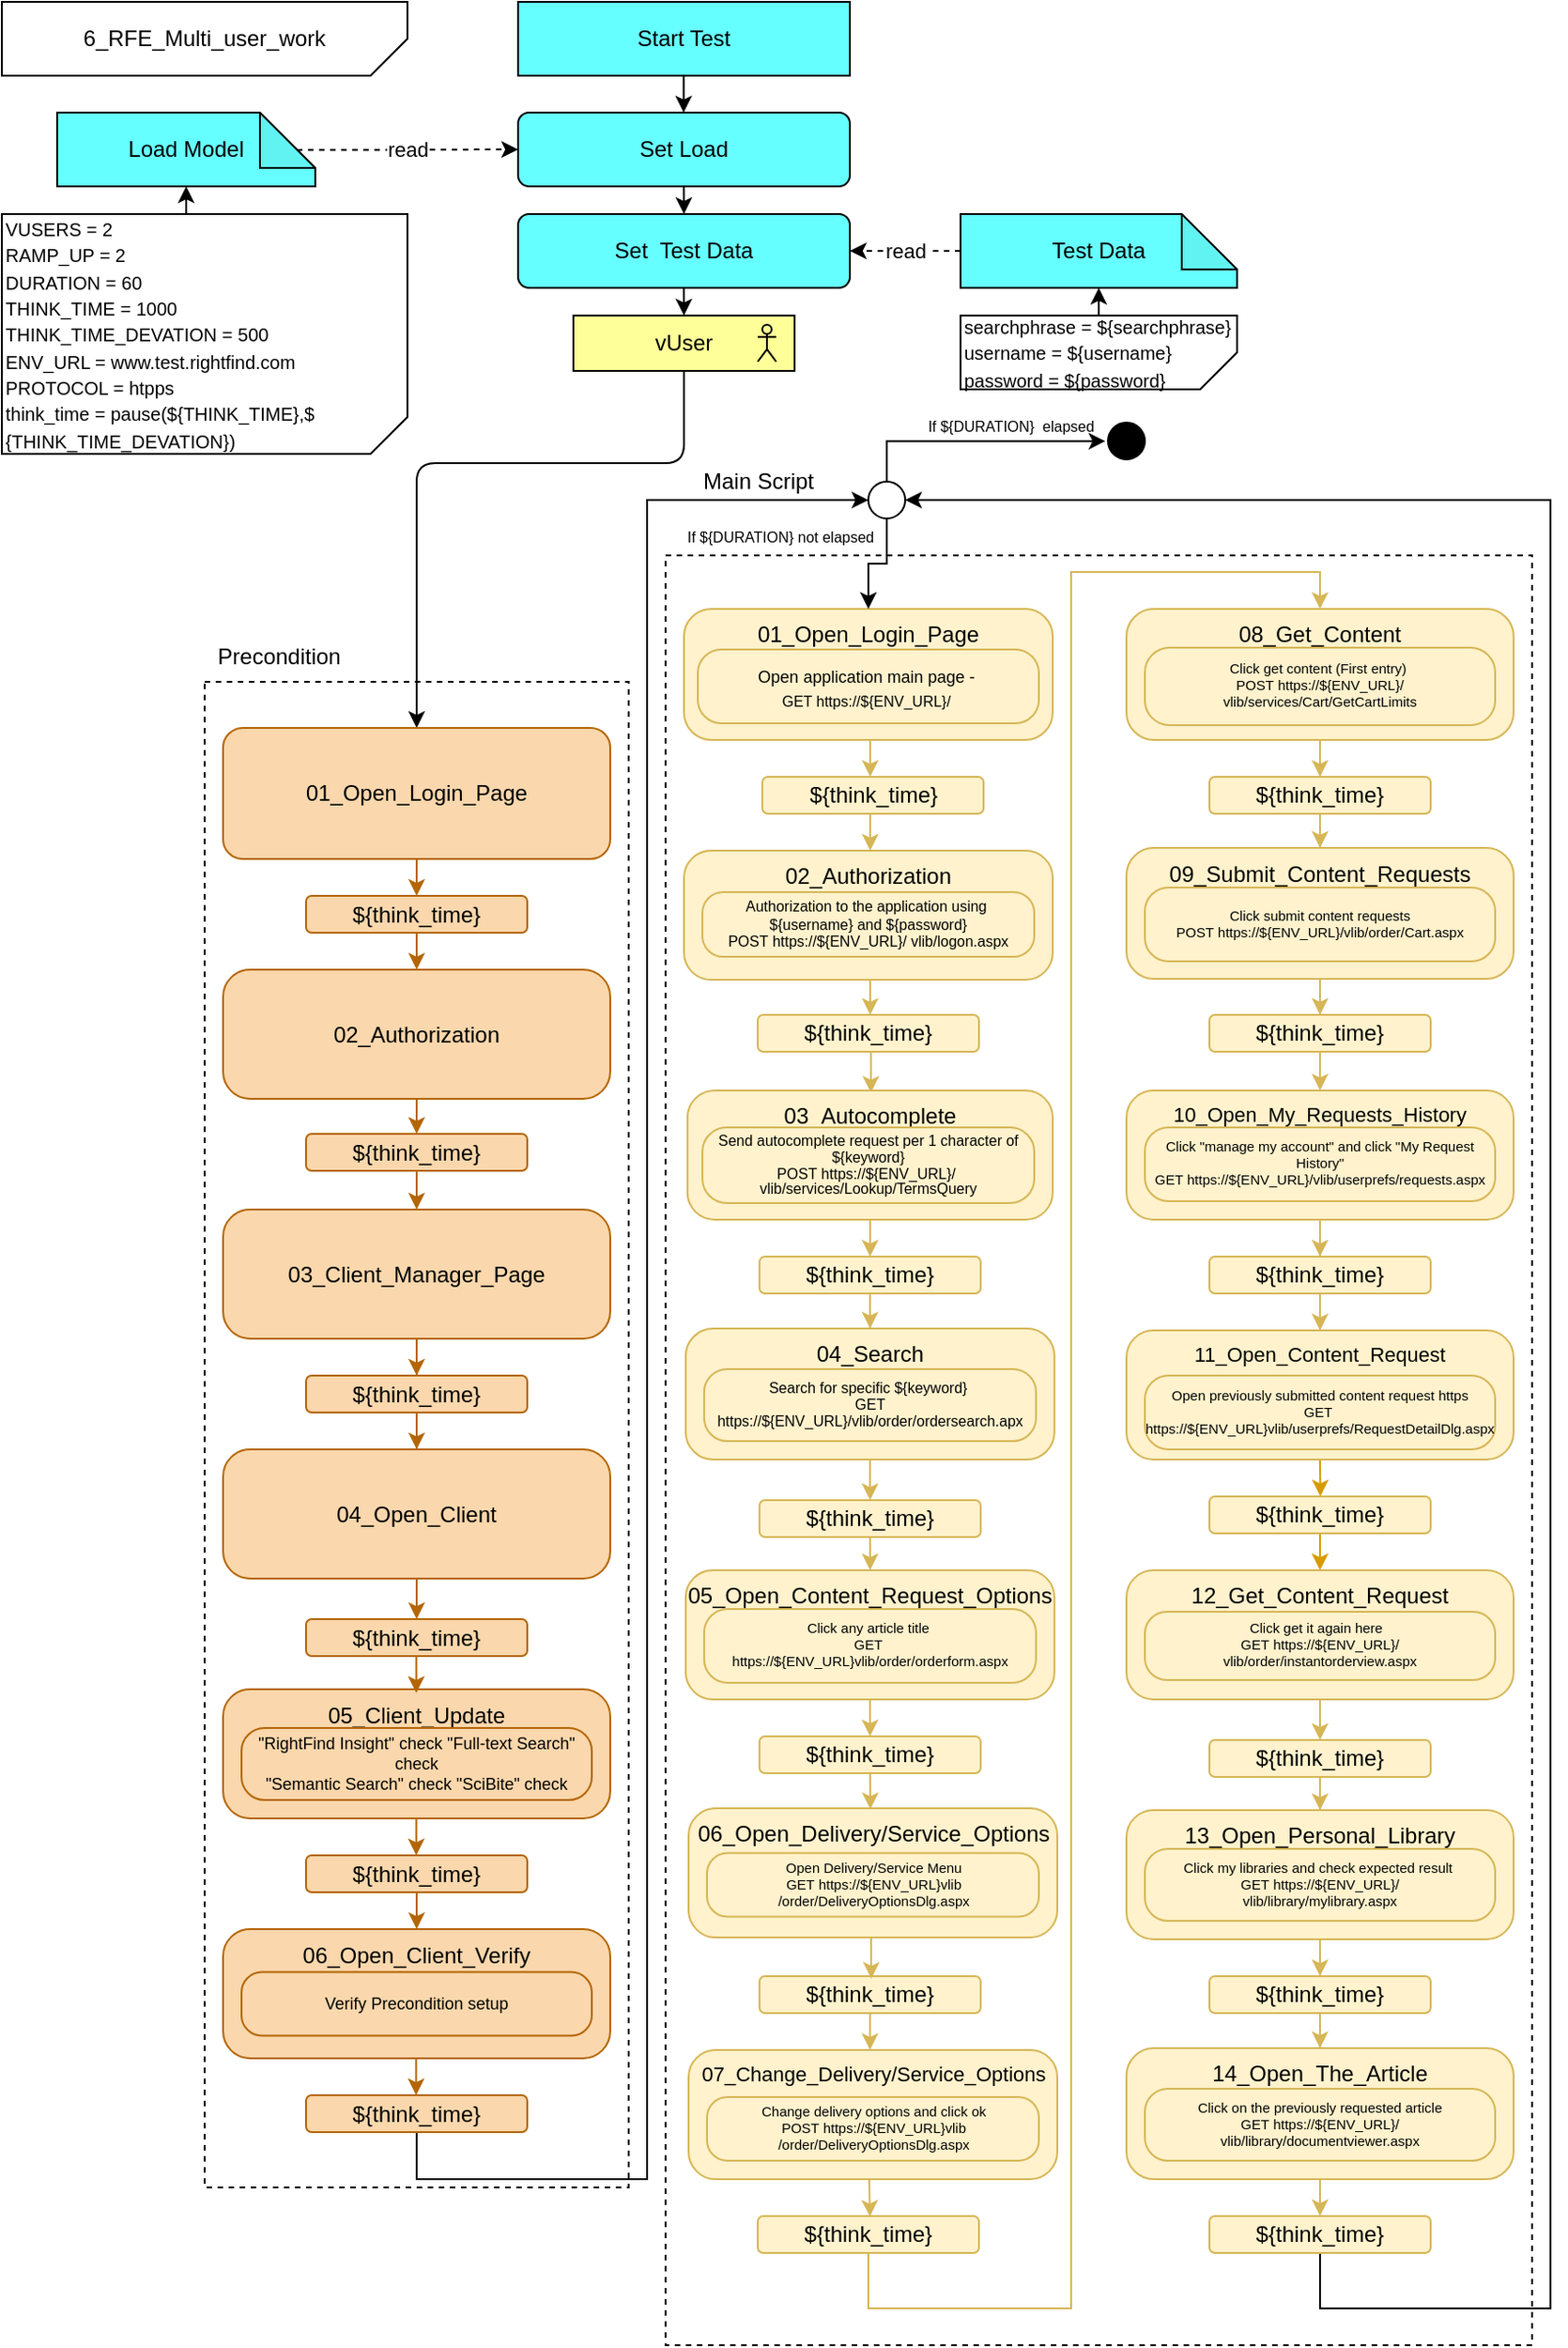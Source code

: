 <mxfile version="12.6.5" type="device"><diagram id="OmXTW-Ut-yUVkduOA3nq" name="Page-4"><mxGraphModel dx="2186" dy="846" grid="1" gridSize="10" guides="1" tooltips="1" connect="1" arrows="1" fold="1" page="1" pageScale="1" pageWidth="1100" pageHeight="1700" math="0" shadow="0"><root><mxCell id="prCoKLMmjKPRlQoRVAJy-0"/><mxCell id="prCoKLMmjKPRlQoRVAJy-1" parent="prCoKLMmjKPRlQoRVAJy-0"/><mxCell id="o5FllyIVvUyA5jJNUh8F-18" value="" style="rounded=0;whiteSpace=wrap;html=1;dashed=1;fillColor=none;" parent="prCoKLMmjKPRlQoRVAJy-1" vertex="1"><mxGeometry x="-720" y="440" width="470" height="970" as="geometry"/></mxCell><mxCell id="tPT2oc2FiSvpZ7gEvzS4-37" value="" style="rounded=0;whiteSpace=wrap;html=1;dashed=1;fillColor=none;" parent="prCoKLMmjKPRlQoRVAJy-1" vertex="1"><mxGeometry x="-970" y="508.5" width="230" height="816" as="geometry"/></mxCell><mxCell id="7a9F5UiezEO6zzfIrxHf-2" value="&lt;span style=&quot;font-size: 12px&quot;&gt;02_Authorization&lt;/span&gt;" style="rounded=1;whiteSpace=wrap;html=1;shadow=0;sketch=0;fontSize=8;strokeWidth=1;verticalAlign=top;arcSize=21;fillColor=#fff2cc;strokeColor=#d6b656;" parent="prCoKLMmjKPRlQoRVAJy-1" vertex="1"><mxGeometry x="-710" y="600" width="200" height="70" as="geometry"/></mxCell><mxCell id="r49vPgYYZ0eyMGNJXrCq-2" value="&lt;span style=&quot;font-size: 12px&quot;&gt;01_Open_Login_Page&lt;/span&gt;" style="rounded=1;whiteSpace=wrap;html=1;shadow=0;sketch=0;fontSize=8;strokeWidth=1;verticalAlign=top;arcSize=21;fillColor=#fff2cc;strokeColor=#d6b656;" parent="prCoKLMmjKPRlQoRVAJy-1" vertex="1"><mxGeometry x="-710" y="469" width="200" height="71" as="geometry"/></mxCell><mxCell id="GT0KU99CJju3YAaYnECA-2" value="&lt;span style=&quot;font-size: 12px&quot;&gt;06_Open_Client_Verify&lt;br&gt;&lt;/span&gt;" style="rounded=1;whiteSpace=wrap;html=1;shadow=0;sketch=0;fontSize=8;strokeWidth=1;verticalAlign=top;arcSize=21;fillColor=#fad7ac;strokeColor=#b46504;horizontal=1;" parent="prCoKLMmjKPRlQoRVAJy-1" vertex="1"><mxGeometry x="-960" y="1184.5" width="210" height="70" as="geometry"/></mxCell><mxCell id="nXOEQTp9WbPPBL7xN0QR-2" value="&lt;span style=&quot;font-size: 12px&quot;&gt;05_Client_Update&lt;/span&gt;" style="rounded=1;whiteSpace=wrap;html=1;shadow=0;sketch=0;fontSize=8;strokeWidth=1;verticalAlign=top;arcSize=21;fillColor=#fad7ac;strokeColor=#b46504;" parent="prCoKLMmjKPRlQoRVAJy-1" vertex="1"><mxGeometry x="-960" y="1054.5" width="210" height="70" as="geometry"/></mxCell><mxCell id="sCQ_ZBLgegqBFjx8JM-D-7" style="edgeStyle=orthogonalEdgeStyle;rounded=0;orthogonalLoop=1;jettySize=auto;html=1;exitX=0.5;exitY=1;exitDx=0;exitDy=0;entryX=0.5;entryY=0;entryDx=0;entryDy=0;strokeColor=#B46504;" parent="prCoKLMmjKPRlQoRVAJy-1" source="SzMsFvC6K2k-GHRiZkAG-28" target="SzMsFvC6K2k-GHRiZkAG-29" edge="1"><mxGeometry relative="1" as="geometry"/></mxCell><mxCell id="SzMsFvC6K2k-GHRiZkAG-28" value="&lt;span style=&quot;font-size: 12px&quot;&gt;04_Open_Client&lt;/span&gt;" style="rounded=1;whiteSpace=wrap;html=1;shadow=0;sketch=0;fontSize=8;strokeWidth=1;verticalAlign=middle;arcSize=21;fillColor=#fad7ac;strokeColor=#b46504;" parent="prCoKLMmjKPRlQoRVAJy-1" vertex="1"><mxGeometry x="-960" y="924.5" width="210" height="70" as="geometry"/></mxCell><mxCell id="sCQ_ZBLgegqBFjx8JM-D-5" style="edgeStyle=orthogonalEdgeStyle;rounded=0;orthogonalLoop=1;jettySize=auto;html=1;entryX=0.5;entryY=0;entryDx=0;entryDy=0;fillColor=#ffe6cc;strokeColor=#B46504;" parent="prCoKLMmjKPRlQoRVAJy-1" source="SzMsFvC6K2k-GHRiZkAG-2" target="SzMsFvC6K2k-GHRiZkAG-3" edge="1"><mxGeometry relative="1" as="geometry"/></mxCell><mxCell id="SzMsFvC6K2k-GHRiZkAG-2" value="&lt;span style=&quot;font-size: 12px&quot;&gt;03_Client_Manager_Page&lt;/span&gt;" style="rounded=1;whiteSpace=wrap;html=1;shadow=0;sketch=0;fontSize=8;strokeWidth=1;verticalAlign=middle;arcSize=21;fillColor=#fad7ac;strokeColor=#b46504;" parent="prCoKLMmjKPRlQoRVAJy-1" vertex="1"><mxGeometry x="-960" y="794.5" width="210" height="70" as="geometry"/></mxCell><mxCell id="BtifUGw_MiQpFWBoW4Lg-21" value="&lt;span style=&quot;font-size: 12px&quot;&gt;02_Authorization&lt;/span&gt;" style="rounded=1;whiteSpace=wrap;html=1;shadow=0;sketch=0;fontSize=8;strokeWidth=1;verticalAlign=middle;arcSize=21;fillColor=#fad7ac;strokeColor=#b46504;" parent="prCoKLMmjKPRlQoRVAJy-1" vertex="1"><mxGeometry x="-960" y="664.5" width="210" height="70" as="geometry"/></mxCell><mxCell id="y0ghU3aCqltmkXRiX_HW-0" value="Start Test" style="rounded=0;whiteSpace=wrap;html=1;fillColor=#66FFFF;" parent="prCoKLMmjKPRlQoRVAJy-1" vertex="1"><mxGeometry x="-800" y="140" width="180" height="40" as="geometry"/></mxCell><mxCell id="y0ghU3aCqltmkXRiX_HW-1" value="Set Load" style="rounded=1;whiteSpace=wrap;html=1;fillColor=#66FFFF;" parent="prCoKLMmjKPRlQoRVAJy-1" vertex="1"><mxGeometry x="-800" y="200" width="180" height="40" as="geometry"/></mxCell><mxCell id="y0ghU3aCqltmkXRiX_HW-2" value="Set&amp;nbsp; Test Data" style="rounded=1;whiteSpace=wrap;html=1;fillColor=#66FFFF;" parent="prCoKLMmjKPRlQoRVAJy-1" vertex="1"><mxGeometry x="-800" y="255" width="180" height="40" as="geometry"/></mxCell><mxCell id="y0ghU3aCqltmkXRiX_HW-3" value="Test Data" style="shape=note;whiteSpace=wrap;html=1;backgroundOutline=1;darkOpacity=0.05;fillColor=#66FFFF;" parent="prCoKLMmjKPRlQoRVAJy-1" vertex="1"><mxGeometry x="-560" y="255" width="150" height="40" as="geometry"/></mxCell><mxCell id="tPT2oc2FiSvpZ7gEvzS4-31" style="edgeStyle=orthogonalEdgeStyle;rounded=0;orthogonalLoop=1;jettySize=auto;html=1;exitX=1;exitY=0.5;exitDx=0;exitDy=0;exitPerimeter=0;entryX=0.5;entryY=1;entryDx=0;entryDy=0;entryPerimeter=0;" parent="prCoKLMmjKPRlQoRVAJy-1" source="y0ghU3aCqltmkXRiX_HW-4" target="y0ghU3aCqltmkXRiX_HW-3" edge="1"><mxGeometry relative="1" as="geometry"/></mxCell><mxCell id="y0ghU3aCqltmkXRiX_HW-4" value="&lt;font style=&quot;font-size: 10px&quot;&gt;&lt;br&gt;searchphrase = ${searchphrase}&lt;br&gt;username = ${username}&lt;br&gt;password = ${password}&lt;br&gt;&lt;br&gt;&lt;/font&gt;" style="shape=card;whiteSpace=wrap;html=1;rotation=0;sketch=0;rounded=0;shadow=0;direction=north;flipH=1;align=left;size=20;" parent="prCoKLMmjKPRlQoRVAJy-1" vertex="1"><mxGeometry x="-560" y="310" width="150" height="40" as="geometry"/></mxCell><mxCell id="y0ghU3aCqltmkXRiX_HW-5" value="" style="group;fillColor=#FFFF99;" parent="prCoKLMmjKPRlQoRVAJy-1" vertex="1" connectable="0"><mxGeometry x="-770" y="310" width="120" height="30" as="geometry"/></mxCell><mxCell id="y0ghU3aCqltmkXRiX_HW-6" value="vUser" style="rounded=0;whiteSpace=wrap;html=1;shadow=0;sketch=0;fillColor=#FFFF99;" parent="y0ghU3aCqltmkXRiX_HW-5" vertex="1"><mxGeometry width="120" height="30" as="geometry"/></mxCell><mxCell id="y0ghU3aCqltmkXRiX_HW-7" value="" style="shape=umlActor;verticalLabelPosition=bottom;verticalAlign=top;html=1;outlineConnect=0;rounded=0;shadow=0;sketch=0;fillColor=#FFFF99;" parent="y0ghU3aCqltmkXRiX_HW-5" vertex="1"><mxGeometry x="100" y="5" width="10" height="20" as="geometry"/></mxCell><mxCell id="y0ghU3aCqltmkXRiX_HW-8" value="" style="endArrow=classic;html=1;fontSize=12;" parent="prCoKLMmjKPRlQoRVAJy-1" edge="1"><mxGeometry width="50" height="50" relative="1" as="geometry"><mxPoint x="-710.17" y="180.0" as="sourcePoint"/><mxPoint x="-710.17" y="200.0" as="targetPoint"/></mxGeometry></mxCell><mxCell id="y0ghU3aCqltmkXRiX_HW-9" value="" style="endArrow=classic;html=1;fontSize=12;entryX=0.5;entryY=0;entryDx=0;entryDy=0;" parent="prCoKLMmjKPRlQoRVAJy-1" target="y0ghU3aCqltmkXRiX_HW-2" edge="1"><mxGeometry width="50" height="50" relative="1" as="geometry"><mxPoint x="-710.1" y="240.0" as="sourcePoint"/><mxPoint x="-710" y="250" as="targetPoint"/></mxGeometry></mxCell><mxCell id="y0ghU3aCqltmkXRiX_HW-10" value="" style="endArrow=classic;html=1;fontSize=12;entryX=0.5;entryY=0;entryDx=0;entryDy=0;" parent="prCoKLMmjKPRlQoRVAJy-1" edge="1"><mxGeometry width="50" height="50" relative="1" as="geometry"><mxPoint x="-710.1" y="295.0" as="sourcePoint"/><mxPoint x="-710" y="310" as="targetPoint"/></mxGeometry></mxCell><mxCell id="tPT2oc2FiSvpZ7gEvzS4-45" style="edgeStyle=orthogonalEdgeStyle;rounded=0;orthogonalLoop=1;jettySize=auto;html=1;exitX=1;exitY=0.5;exitDx=0;exitDy=0;exitPerimeter=0;entryX=0.5;entryY=1;entryDx=0;entryDy=0;entryPerimeter=0;" parent="prCoKLMmjKPRlQoRVAJy-1" source="y0ghU3aCqltmkXRiX_HW-11" target="y0ghU3aCqltmkXRiX_HW-14" edge="1"><mxGeometry relative="1" as="geometry"/></mxCell><mxCell id="y0ghU3aCqltmkXRiX_HW-11" value="&lt;font style=&quot;font-size: 10px&quot;&gt;VUSERS = 2&lt;br&gt;RAMP_UP = 2&lt;br&gt;DURATION = 60&lt;br&gt;THINK_TIME = 1000&lt;br&gt;THINK_TIME_DEVATION = 500&lt;br&gt;ENV_URL = www.test.rightfind.com&lt;br&gt;PROTOCOL = htpps&lt;br&gt;think_time = pause(${THINK_TIME},$&lt;br&gt;{THINK_TIME_DEVATION})&lt;br&gt;&lt;/font&gt;" style="shape=card;whiteSpace=wrap;html=1;rotation=0;sketch=0;rounded=0;shadow=0;direction=north;flipH=1;align=left;size=20;" parent="prCoKLMmjKPRlQoRVAJy-1" vertex="1"><mxGeometry x="-1080" y="255" width="220" height="130" as="geometry"/></mxCell><mxCell id="y0ghU3aCqltmkXRiX_HW-14" value="Load Model" style="shape=note;whiteSpace=wrap;html=1;backgroundOutline=1;darkOpacity=0.05;fillColor=#66FFFF;" parent="prCoKLMmjKPRlQoRVAJy-1" vertex="1"><mxGeometry x="-1050" y="200" width="140" height="40" as="geometry"/></mxCell><mxCell id="y0ghU3aCqltmkXRiX_HW-15" value="" style="endArrow=classic;html=1;fontSize=12;fontColor=#000000;strokeColor=#000000;dashed=1;exitX=0.929;exitY=0.508;exitDx=0;exitDy=0;exitPerimeter=0;" parent="prCoKLMmjKPRlQoRVAJy-1" source="y0ghU3aCqltmkXRiX_HW-14" edge="1"><mxGeometry relative="1" as="geometry"><mxPoint x="-860" y="219.76" as="sourcePoint"/><mxPoint x="-800" y="220.0" as="targetPoint"/></mxGeometry></mxCell><mxCell id="y0ghU3aCqltmkXRiX_HW-16" value="read" style="edgeLabel;resizable=0;html=1;align=center;verticalAlign=middle;" parent="y0ghU3aCqltmkXRiX_HW-15" connectable="0" vertex="1"><mxGeometry relative="1" as="geometry"/></mxCell><mxCell id="y0ghU3aCqltmkXRiX_HW-17" value="" style="endArrow=classic;html=1;dashed=1;fontSize=12;fontColor=#000000;strokeColor=#000000;exitX=0;exitY=0.5;exitDx=0;exitDy=0;exitPerimeter=0;entryX=1;entryY=0.5;entryDx=0;entryDy=0;" parent="prCoKLMmjKPRlQoRVAJy-1" source="y0ghU3aCqltmkXRiX_HW-3" target="y0ghU3aCqltmkXRiX_HW-2" edge="1"><mxGeometry relative="1" as="geometry"><mxPoint x="-660" y="250" as="sourcePoint"/><mxPoint x="-560" y="250" as="targetPoint"/></mxGeometry></mxCell><mxCell id="y0ghU3aCqltmkXRiX_HW-18" value="read" style="edgeLabel;resizable=0;html=1;align=center;verticalAlign=middle;" parent="y0ghU3aCqltmkXRiX_HW-17" connectable="0" vertex="1"><mxGeometry relative="1" as="geometry"/></mxCell><mxCell id="y0ghU3aCqltmkXRiX_HW-19" value="" style="endArrow=classic;html=1;fontSize=12;entryX=0.5;entryY=0;entryDx=0;entryDy=0;" parent="prCoKLMmjKPRlQoRVAJy-1" source="y0ghU3aCqltmkXRiX_HW-6" target="tPT2oc2FiSvpZ7gEvzS4-7" edge="1"><mxGeometry width="50" height="50" relative="1" as="geometry"><mxPoint x="-710.24" y="350" as="sourcePoint"/><mxPoint x="-710.14" y="365" as="targetPoint"/><Array as="points"><mxPoint x="-710" y="390"/><mxPoint x="-855" y="390"/></Array></mxGeometry></mxCell><mxCell id="KLyPksqVYlTes_0X4qm_-15" style="edgeStyle=orthogonalEdgeStyle;rounded=0;orthogonalLoop=1;jettySize=auto;html=1;entryX=0.5;entryY=0;entryDx=0;entryDy=0;" parent="prCoKLMmjKPRlQoRVAJy-1" source="EV5iiKz9DGI3TdLIVW-r-0" target="r49vPgYYZ0eyMGNJXrCq-2" edge="1"><mxGeometry relative="1" as="geometry"/></mxCell><mxCell id="KLyPksqVYlTes_0X4qm_-16" style="edgeStyle=orthogonalEdgeStyle;rounded=0;orthogonalLoop=1;jettySize=auto;html=1;entryX=-0.072;entryY=0.504;entryDx=0;entryDy=0;entryPerimeter=0;" parent="prCoKLMmjKPRlQoRVAJy-1" source="EV5iiKz9DGI3TdLIVW-r-0" target="YIgzwXkIvPGlzCfSX4wB-1" edge="1"><mxGeometry relative="1" as="geometry"><mxPoint x="-500" y="378" as="targetPoint"/><Array as="points"><mxPoint x="-600" y="378"/></Array></mxGeometry></mxCell><mxCell id="EV5iiKz9DGI3TdLIVW-r-0" value="" style="ellipse;whiteSpace=wrap;html=1;aspect=fixed;rounded=1;shadow=0;sketch=0;fontColor=#000000;strokeWidth=1;verticalAlign=middle;fillColor=#FFFFFF;" parent="prCoKLMmjKPRlQoRVAJy-1" vertex="1"><mxGeometry x="-610" y="400" width="20" height="20" as="geometry"/></mxCell><mxCell id="EV5iiKz9DGI3TdLIVW-r-3" value="If ${DURATION} not elapsed" style="text;html=1;strokeColor=none;fillColor=none;align=center;verticalAlign=middle;whiteSpace=wrap;rounded=0;shadow=0;dashed=1;sketch=0;fontSize=8;fontColor=#000000;" parent="prCoKLMmjKPRlQoRVAJy-1" vertex="1"><mxGeometry x="-710" y="420" width="105" height="20" as="geometry"/></mxCell><mxCell id="YIgzwXkIvPGlzCfSX4wB-1" value="" style="ellipse;whiteSpace=wrap;html=1;aspect=fixed;rounded=1;shadow=0;sketch=0;fontColor=#000000;strokeWidth=1;verticalAlign=middle;fillColor=#000000;" parent="prCoKLMmjKPRlQoRVAJy-1" vertex="1"><mxGeometry x="-480" y="368" width="20" height="20" as="geometry"/></mxCell><mxCell id="2RctnZBqZ82LSv_OsgCp-2" value="If ${DURATION}&amp;nbsp; elapsed" style="text;html=1;strokeColor=none;fillColor=none;align=center;verticalAlign=middle;whiteSpace=wrap;rounded=0;shadow=0;dashed=1;sketch=0;fontSize=8;fontColor=#000000;" parent="prCoKLMmjKPRlQoRVAJy-1" vertex="1"><mxGeometry x="-585" y="360" width="105" height="20" as="geometry"/></mxCell><mxCell id="hldY0WKTPFfwZZhcXunv-0" value="6_RFE_Multi_user_work" style="shape=card;whiteSpace=wrap;html=1;rotation=0;sketch=0;rounded=0;shadow=0;direction=north;flipH=1;align=center;size=20;" parent="prCoKLMmjKPRlQoRVAJy-1" vertex="1"><mxGeometry x="-1080" y="140" width="220" height="40" as="geometry"/></mxCell><mxCell id="tPT2oc2FiSvpZ7gEvzS4-21" style="edgeStyle=orthogonalEdgeStyle;rounded=0;orthogonalLoop=1;jettySize=auto;html=1;exitX=0.5;exitY=1;exitDx=0;exitDy=0;entryX=0.5;entryY=0;entryDx=0;entryDy=0;fillColor=#fad7ac;strokeColor=#b46504;" parent="prCoKLMmjKPRlQoRVAJy-1" source="BtifUGw_MiQpFWBoW4Lg-1" target="BtifUGw_MiQpFWBoW4Lg-21" edge="1"><mxGeometry relative="1" as="geometry"/></mxCell><mxCell id="BtifUGw_MiQpFWBoW4Lg-1" value="${think_time}" style="rounded=1;whiteSpace=wrap;html=1;shadow=0;sketch=0;strokeWidth=1;align=center;verticalAlign=middle;fillColor=#fad7ac;strokeColor=#b46504;" parent="prCoKLMmjKPRlQoRVAJy-1" vertex="1"><mxGeometry x="-915" y="624.5" width="120" height="20" as="geometry"/></mxCell><mxCell id="tPT2oc2FiSvpZ7gEvzS4-10" style="edgeStyle=orthogonalEdgeStyle;rounded=0;orthogonalLoop=1;jettySize=auto;html=1;exitX=0.5;exitY=1;exitDx=0;exitDy=0;entryX=0.5;entryY=0;entryDx=0;entryDy=0;fillColor=#fad7ac;strokeColor=#b46504;" parent="prCoKLMmjKPRlQoRVAJy-1" source="tPT2oc2FiSvpZ7gEvzS4-7" target="BtifUGw_MiQpFWBoW4Lg-1" edge="1"><mxGeometry relative="1" as="geometry"/></mxCell><mxCell id="tPT2oc2FiSvpZ7gEvzS4-7" value="01_Open_Login_Page" style="rounded=1;whiteSpace=wrap;html=1;fillColor=#fad7ac;strokeColor=#b46504;" parent="prCoKLMmjKPRlQoRVAJy-1" vertex="1"><mxGeometry x="-960" y="533.5" width="210" height="71" as="geometry"/></mxCell><mxCell id="4mk0jSDnBSMYpA8O_17y-27" style="edgeStyle=orthogonalEdgeStyle;rounded=0;orthogonalLoop=1;jettySize=auto;html=1;entryX=0.5;entryY=0;entryDx=0;entryDy=0;fillColor=#fff2cc;strokeColor=#d6b656;" parent="prCoKLMmjKPRlQoRVAJy-1" source="MY39cgkQ3ybZ_qoONHCJ-5" target="4mk0jSDnBSMYpA8O_17y-2" edge="1"><mxGeometry relative="1" as="geometry"/></mxCell><mxCell id="MY39cgkQ3ybZ_qoONHCJ-5" value="${think_time}" style="rounded=1;whiteSpace=wrap;html=1;shadow=0;sketch=0;strokeWidth=1;align=center;verticalAlign=middle;fillColor=#fff2cc;strokeColor=#d6b656;" parent="prCoKLMmjKPRlQoRVAJy-1" vertex="1"><mxGeometry x="-669.06" y="820" width="120" height="20" as="geometry"/></mxCell><mxCell id="tPT2oc2FiSvpZ7gEvzS4-26" style="edgeStyle=orthogonalEdgeStyle;rounded=0;orthogonalLoop=1;jettySize=auto;html=1;exitX=0.5;exitY=1;exitDx=0;exitDy=0;entryX=0.487;entryY=0.017;entryDx=0;entryDy=0;fillColor=#fff2cc;strokeColor=#d6b656;entryPerimeter=0;" parent="prCoKLMmjKPRlQoRVAJy-1" edge="1"><mxGeometry relative="1" as="geometry"><mxPoint x="-608.636" y="731.19" as="targetPoint"/><mxPoint x="-607" y="709" as="sourcePoint"/><Array as="points"><mxPoint x="-609" y="709"/></Array></mxGeometry></mxCell><mxCell id="7a9F5UiezEO6zzfIrxHf-5" value="${think_time}" style="rounded=1;whiteSpace=wrap;html=1;shadow=0;sketch=0;strokeWidth=1;align=center;verticalAlign=middle;fillColor=#fff2cc;strokeColor=#d6b656;" parent="prCoKLMmjKPRlQoRVAJy-1" vertex="1"><mxGeometry x="-670" y="689" width="120" height="20" as="geometry"/></mxCell><mxCell id="tPT2oc2FiSvpZ7gEvzS4-24" style="edgeStyle=orthogonalEdgeStyle;rounded=0;orthogonalLoop=1;jettySize=auto;html=1;exitX=0.5;exitY=1;exitDx=0;exitDy=0;entryX=0.5;entryY=0;entryDx=0;entryDy=0;fillColor=#fff2cc;strokeColor=#d6b656;" parent="prCoKLMmjKPRlQoRVAJy-1" edge="1"><mxGeometry relative="1" as="geometry"><mxPoint x="-606.5" y="580" as="sourcePoint"/><mxPoint x="-609" y="600" as="targetPoint"/></mxGeometry></mxCell><mxCell id="r49vPgYYZ0eyMGNJXrCq-5" value="${think_time}" style="rounded=1;whiteSpace=wrap;html=1;shadow=0;sketch=0;strokeWidth=1;align=center;verticalAlign=middle;fillColor=#fff2cc;strokeColor=#d6b656;" parent="prCoKLMmjKPRlQoRVAJy-1" vertex="1"><mxGeometry x="-667.5" y="560" width="120" height="20" as="geometry"/></mxCell><mxCell id="tPT2oc2FiSvpZ7gEvzS4-32" style="edgeStyle=orthogonalEdgeStyle;rounded=0;orthogonalLoop=1;jettySize=auto;html=1;exitX=0.5;exitY=1;exitDx=0;exitDy=0;entryX=0;entryY=0.5;entryDx=0;entryDy=0;" parent="prCoKLMmjKPRlQoRVAJy-1" source="GT0KU99CJju3YAaYnECA-3" target="EV5iiKz9DGI3TdLIVW-r-0" edge="1"><mxGeometry relative="1" as="geometry"><Array as="points"><mxPoint x="-855" y="1320"/><mxPoint x="-730" y="1320"/><mxPoint x="-730" y="410"/></Array><mxPoint x="-630" y="410" as="targetPoint"/></mxGeometry></mxCell><mxCell id="GT0KU99CJju3YAaYnECA-3" value="${think_time}" style="rounded=1;whiteSpace=wrap;html=1;shadow=0;sketch=0;strokeWidth=1;align=center;verticalAlign=middle;fillColor=#fad7ac;strokeColor=#b46504;" parent="prCoKLMmjKPRlQoRVAJy-1" vertex="1"><mxGeometry x="-915" y="1274.5" width="120" height="20" as="geometry"/></mxCell><mxCell id="GT0KU99CJju3YAaYnECA-5" value="" style="endArrow=classic;html=1;fontSize=12;fillColor=#fad7ac;strokeColor=#b46504;" parent="prCoKLMmjKPRlQoRVAJy-1" edge="1"><mxGeometry x="-950" y="1194.5" width="50" height="50" as="geometry"><mxPoint x="-855.29" y="1254.5" as="sourcePoint"/><mxPoint x="-855.29" y="1274.5" as="targetPoint"/></mxGeometry></mxCell><mxCell id="tPT2oc2FiSvpZ7gEvzS4-22" style="edgeStyle=orthogonalEdgeStyle;rounded=0;orthogonalLoop=1;jettySize=auto;html=1;exitX=0.5;exitY=1;exitDx=0;exitDy=0;fillColor=#fad7ac;strokeColor=#B46504;entryX=0.5;entryY=0;entryDx=0;entryDy=0;" parent="prCoKLMmjKPRlQoRVAJy-1" source="BtifUGw_MiQpFWBoW4Lg-22" target="SzMsFvC6K2k-GHRiZkAG-2" edge="1"><mxGeometry relative="1" as="geometry"><mxPoint x="-855" y="784.5" as="targetPoint"/><Array as="points"><mxPoint x="-855" y="784.5"/><mxPoint x="-855" y="784.5"/></Array></mxGeometry></mxCell><mxCell id="tPT2oc2FiSvpZ7gEvzS4-23" style="edgeStyle=orthogonalEdgeStyle;rounded=0;orthogonalLoop=1;jettySize=auto;html=1;exitX=0.5;exitY=1;exitDx=0;exitDy=0;entryX=0.5;entryY=0;entryDx=0;entryDy=0;fillColor=#fff2cc;strokeColor=#d6b656;" parent="prCoKLMmjKPRlQoRVAJy-1" edge="1"><mxGeometry relative="1" as="geometry"><mxPoint x="-611.5" y="540" as="sourcePoint"/><mxPoint x="-609" y="560" as="targetPoint"/></mxGeometry></mxCell><mxCell id="tPT2oc2FiSvpZ7gEvzS4-25" style="edgeStyle=orthogonalEdgeStyle;rounded=0;orthogonalLoop=1;jettySize=auto;html=1;exitX=0.5;exitY=1;exitDx=0;exitDy=0;entryX=0.5;entryY=0;entryDx=0;entryDy=0;fillColor=#fff2cc;strokeColor=#d6b656;" parent="prCoKLMmjKPRlQoRVAJy-1" edge="1"><mxGeometry relative="1" as="geometry"><mxPoint x="-609" y="670" as="sourcePoint"/><mxPoint x="-609" y="689" as="targetPoint"/></mxGeometry></mxCell><mxCell id="tPT2oc2FiSvpZ7gEvzS4-38" value="Precondition" style="text;html=1;align=center;verticalAlign=middle;resizable=0;points=[];autosize=1;strokeColor=none;" parent="prCoKLMmjKPRlQoRVAJy-1" vertex="1"><mxGeometry x="-970" y="484.5" width="80" height="20" as="geometry"/></mxCell><mxCell id="tPT2oc2FiSvpZ7gEvzS4-40" value="Main Script" style="text;html=1;align=center;verticalAlign=middle;resizable=0;points=[];autosize=1;strokeColor=none;" parent="prCoKLMmjKPRlQoRVAJy-1" vertex="1"><mxGeometry x="-710" y="390" width="80" height="20" as="geometry"/></mxCell><mxCell id="BtifUGw_MiQpFWBoW4Lg-22" value="${think_time}" style="rounded=1;whiteSpace=wrap;html=1;shadow=0;sketch=0;strokeWidth=1;align=center;verticalAlign=middle;fillColor=#fad7ac;strokeColor=#b46504;" parent="prCoKLMmjKPRlQoRVAJy-1" vertex="1"><mxGeometry x="-915" y="753.5" width="120" height="20" as="geometry"/></mxCell><mxCell id="BtifUGw_MiQpFWBoW4Lg-24" value="" style="endArrow=classic;html=1;fontSize=12;fillColor=#fad7ac;strokeColor=#b46504;" parent="prCoKLMmjKPRlQoRVAJy-1" target="BtifUGw_MiQpFWBoW4Lg-22" edge="1"><mxGeometry x="-950" y="665.36" width="50" height="50" as="geometry"><mxPoint x="-855" y="734.5" as="sourcePoint"/><mxPoint x="-805" y="630.36" as="targetPoint"/></mxGeometry></mxCell><mxCell id="sCQ_ZBLgegqBFjx8JM-D-6" style="edgeStyle=orthogonalEdgeStyle;rounded=0;orthogonalLoop=1;jettySize=auto;html=1;entryX=0.5;entryY=0;entryDx=0;entryDy=0;fillColor=#ffe6cc;strokeColor=#B46504;" parent="prCoKLMmjKPRlQoRVAJy-1" source="SzMsFvC6K2k-GHRiZkAG-3" target="SzMsFvC6K2k-GHRiZkAG-28" edge="1"><mxGeometry relative="1" as="geometry"/></mxCell><mxCell id="SzMsFvC6K2k-GHRiZkAG-3" value="${think_time}" style="rounded=1;whiteSpace=wrap;html=1;shadow=0;sketch=0;strokeWidth=1;align=center;verticalAlign=middle;fillColor=#fad7ac;strokeColor=#b46504;" parent="prCoKLMmjKPRlQoRVAJy-1" vertex="1"><mxGeometry x="-915" y="884.5" width="120" height="20" as="geometry"/></mxCell><mxCell id="SzMsFvC6K2k-GHRiZkAG-29" value="${think_time}" style="rounded=1;whiteSpace=wrap;html=1;shadow=0;sketch=0;strokeWidth=1;align=center;verticalAlign=middle;fillColor=#fad7ac;strokeColor=#b46504;" parent="prCoKLMmjKPRlQoRVAJy-1" vertex="1"><mxGeometry x="-915" y="1016.5" width="120" height="20" as="geometry"/></mxCell><mxCell id="nXOEQTp9WbPPBL7xN0QR-4" value="" style="endArrow=classic;html=1;fontSize=12;fillColor=#fad7ac;strokeColor=#b46504;" parent="prCoKLMmjKPRlQoRVAJy-1" edge="1"><mxGeometry x="-949.96" y="1064.5" width="50" height="50" as="geometry"><mxPoint x="-855.2" y="1124.5" as="sourcePoint"/><mxPoint x="-855.2" y="1144.5" as="targetPoint"/></mxGeometry></mxCell><mxCell id="sCQ_ZBLgegqBFjx8JM-D-9" style="edgeStyle=orthogonalEdgeStyle;rounded=0;orthogonalLoop=1;jettySize=auto;html=1;exitX=0.5;exitY=1;exitDx=0;exitDy=0;entryX=0.5;entryY=0;entryDx=0;entryDy=0;strokeColor=#B46504;" parent="prCoKLMmjKPRlQoRVAJy-1" source="nXOEQTp9WbPPBL7xN0QR-5" target="GT0KU99CJju3YAaYnECA-2" edge="1"><mxGeometry relative="1" as="geometry"/></mxCell><mxCell id="nXOEQTp9WbPPBL7xN0QR-5" value="${think_time}" style="rounded=1;whiteSpace=wrap;html=1;shadow=0;sketch=0;strokeWidth=1;align=center;verticalAlign=middle;fillColor=#fad7ac;strokeColor=#b46504;" parent="prCoKLMmjKPRlQoRVAJy-1" vertex="1"><mxGeometry x="-915" y="1144.5" width="120" height="20" as="geometry"/></mxCell><mxCell id="nXOEQTp9WbPPBL7xN0QR-3" value="&lt;div style=&quot;box-sizing: border-box ; font-size: 9px&quot;&gt;&lt;div&gt;&quot;RightFind Insight&quot; check&amp;nbsp;&quot;Full-text Search&quot; check&lt;/div&gt;&lt;div&gt;&quot;Semantic Search&quot; check&amp;nbsp;&quot;SciBite&quot; check&lt;/div&gt;&lt;/div&gt;" style="rounded=1;whiteSpace=wrap;html=1;shadow=0;sketch=0;fontSize=8;strokeWidth=1;verticalAlign=middle;arcSize=32;fillColor=#fad7ac;strokeColor=#b46504;" parent="prCoKLMmjKPRlQoRVAJy-1" vertex="1"><mxGeometry x="-950" y="1075.5" width="190" height="39" as="geometry"/></mxCell><mxCell id="r49vPgYYZ0eyMGNJXrCq-3" value="&lt;div style=&quot;box-sizing: border-box&quot;&gt;&lt;div style=&quot;font-size: 12px ; box-sizing: border-box&quot;&gt;&lt;font style=&quot;font-size: 9px&quot;&gt;Open application main page -&lt;/font&gt;&lt;font style=&quot;font-size: 11px&quot;&gt;&amp;nbsp;&lt;/font&gt;&lt;br&gt;&lt;/div&gt;GET https://${ENV_URL}/&lt;font style=&quot;font-size: 11px&quot;&gt;&amp;nbsp;&lt;/font&gt;&lt;br&gt;&lt;/div&gt;" style="rounded=1;whiteSpace=wrap;html=1;shadow=0;sketch=0;fontSize=8;strokeWidth=1;verticalAlign=middle;arcSize=32;fillColor=#fff2cc;strokeColor=#d6b656;" parent="prCoKLMmjKPRlQoRVAJy-1" vertex="1"><mxGeometry x="-702.5" y="491" width="185" height="40" as="geometry"/></mxCell><mxCell id="7a9F5UiezEO6zzfIrxHf-3" value="&lt;div style=&quot;box-sizing: border-box&quot;&gt;&lt;div style=&quot;font-size: 12px ; box-sizing: border-box&quot;&gt;&lt;div style=&quot;font-size: 8px ; box-sizing: border-box&quot;&gt;Authorization to the application using&amp;nbsp;&lt;/div&gt;&lt;div style=&quot;font-size: 8px ; box-sizing: border-box&quot;&gt;${username}&amp;nbsp;and ${password}&lt;/div&gt;&lt;div style=&quot;font-size: 8px ; box-sizing: border-box&quot;&gt;POST&amp;nbsp;https://${ENV_URL}/&amp;nbsp;vlib/logon.aspx&lt;/div&gt;&lt;/div&gt;&lt;/div&gt;" style="rounded=1;whiteSpace=wrap;html=1;shadow=0;sketch=0;fontSize=8;strokeWidth=1;verticalAlign=middle;arcSize=32;fillColor=#fff2cc;strokeColor=#d6b656;" parent="prCoKLMmjKPRlQoRVAJy-1" vertex="1"><mxGeometry x="-700" y="622.5" width="180" height="35" as="geometry"/></mxCell><mxCell id="tPT2oc2FiSvpZ7gEvzS4-44" value="&lt;div style=&quot;box-sizing: border-box&quot;&gt;&lt;span style=&quot;font-size: 9px&quot;&gt;Verify Precondition setup&lt;/span&gt;&lt;/div&gt;" style="rounded=1;whiteSpace=wrap;html=1;shadow=0;sketch=0;fontSize=8;strokeWidth=1;verticalAlign=middle;arcSize=32;fillColor=#fad7ac;strokeColor=#b46504;" parent="prCoKLMmjKPRlQoRVAJy-1" vertex="1"><mxGeometry x="-950" y="1207.75" width="190" height="34.5" as="geometry"/></mxCell><mxCell id="o5FllyIVvUyA5jJNUh8F-14" style="edgeStyle=orthogonalEdgeStyle;rounded=0;orthogonalLoop=1;jettySize=auto;html=1;entryX=0.5;entryY=0;entryDx=0;entryDy=0;fillColor=#fff2cc;strokeColor=#d6b656;" parent="prCoKLMmjKPRlQoRVAJy-1" source="o5FllyIVvUyA5jJNUh8F-2" target="o5FllyIVvUyA5jJNUh8F-13" edge="1"><mxGeometry relative="1" as="geometry"><Array as="points"><mxPoint x="-609" y="1070"/><mxPoint x="-610" y="1070"/></Array></mxGeometry></mxCell><mxCell id="o5FllyIVvUyA5jJNUh8F-2" value="&lt;span style=&quot;font-size: 12px&quot;&gt;05_Open_Content_Request_Options&lt;/span&gt;" style="rounded=1;whiteSpace=wrap;html=1;shadow=0;sketch=0;fontSize=8;strokeWidth=1;verticalAlign=top;arcSize=21;fillColor=#fff2cc;strokeColor=#d6b656;" parent="prCoKLMmjKPRlQoRVAJy-1" vertex="1"><mxGeometry x="-709.06" y="990" width="200" height="70" as="geometry"/></mxCell><mxCell id="o5FllyIVvUyA5jJNUh8F-3" value="&lt;div style=&quot;box-sizing: border-box&quot;&gt;&lt;div style=&quot;box-sizing: border-box&quot;&gt;&lt;div style=&quot;box-sizing: border-box ; line-height: 110%&quot;&gt;&lt;div style=&quot;font-size: 7.5px ; box-sizing: border-box&quot;&gt;Click any article title&amp;nbsp;&lt;/div&gt;&lt;div style=&quot;font-size: 7.5px ; box-sizing: border-box&quot;&gt;GET&amp;nbsp;&lt;/div&gt;&lt;div style=&quot;box-sizing: border-box&quot;&gt;&lt;span style=&quot;line-height: 8.8px&quot;&gt;&lt;span style=&quot;font-size: 7.5px&quot;&gt;https://${ENV_URL}&lt;/span&gt;&lt;span style=&quot;font-size: 7.5px&quot;&gt;vlib/order/orderform.aspx&lt;/span&gt;&lt;br&gt;&lt;/span&gt;&lt;/div&gt;&lt;/div&gt;&lt;/div&gt;&lt;/div&gt;" style="rounded=1;whiteSpace=wrap;html=1;shadow=0;sketch=0;fontSize=8;strokeWidth=1;verticalAlign=middle;arcSize=32;fillColor=#fff2cc;strokeColor=#d6b656;" parent="prCoKLMmjKPRlQoRVAJy-1" vertex="1"><mxGeometry x="-699.06" y="1011" width="180" height="40" as="geometry"/></mxCell><mxCell id="sCQ_ZBLgegqBFjx8JM-D-3" style="edgeStyle=orthogonalEdgeStyle;rounded=0;orthogonalLoop=1;jettySize=auto;html=1;exitX=0.5;exitY=1;exitDx=0;exitDy=0;entryX=0.5;entryY=0;entryDx=0;entryDy=0;fillColor=#fff2cc;strokeColor=#d6b656;" parent="prCoKLMmjKPRlQoRVAJy-1" source="o5FllyIVvUyA5jJNUh8F-4" target="o5FllyIVvUyA5jJNUh8F-2" edge="1"><mxGeometry relative="1" as="geometry"/></mxCell><mxCell id="o5FllyIVvUyA5jJNUh8F-4" value="${think_time}" style="rounded=1;whiteSpace=wrap;html=1;shadow=0;sketch=0;strokeWidth=1;align=center;verticalAlign=middle;fillColor=#fff2cc;strokeColor=#d6b656;" parent="prCoKLMmjKPRlQoRVAJy-1" vertex="1"><mxGeometry x="-669.06" y="952" width="120" height="20" as="geometry"/></mxCell><mxCell id="o5FllyIVvUyA5jJNUh8F-17" style="edgeStyle=orthogonalEdgeStyle;rounded=0;orthogonalLoop=1;jettySize=auto;html=1;entryX=1;entryY=0.5;entryDx=0;entryDy=0;exitX=0.5;exitY=1;exitDx=0;exitDy=0;" parent="prCoKLMmjKPRlQoRVAJy-1" source="4mk0jSDnBSMYpA8O_17y-23" target="EV5iiKz9DGI3TdLIVW-r-0" edge="1"><mxGeometry relative="1" as="geometry"><mxPoint x="-390" y="515" as="targetPoint"/><mxPoint x="-360" y="1211.714" as="sourcePoint"/><Array as="points"><mxPoint x="-365" y="1390"/><mxPoint x="-240" y="1390"/><mxPoint x="-240" y="410"/></Array></mxGeometry></mxCell><mxCell id="OAKsqMYxWtHIwBdrR8N4-2" style="edgeStyle=orthogonalEdgeStyle;rounded=0;orthogonalLoop=1;jettySize=auto;html=1;exitX=0.5;exitY=1;exitDx=0;exitDy=0;entryX=0.493;entryY=0.007;entryDx=0;entryDy=0;entryPerimeter=0;fillColor=#fff2cc;strokeColor=#d6b656;" parent="prCoKLMmjKPRlQoRVAJy-1" source="o5FllyIVvUyA5jJNUh8F-13" target="BLmO1bZT3o5OWWxGxcte-0" edge="1"><mxGeometry relative="1" as="geometry"/></mxCell><mxCell id="o5FllyIVvUyA5jJNUh8F-13" value="${think_time}" style="rounded=1;whiteSpace=wrap;html=1;shadow=0;sketch=0;strokeWidth=1;align=center;verticalAlign=middle;fillColor=#fff2cc;strokeColor=#d6b656;" parent="prCoKLMmjKPRlQoRVAJy-1" vertex="1"><mxGeometry x="-669.06" y="1080" width="120" height="20" as="geometry"/></mxCell><mxCell id="OAKsqMYxWtHIwBdrR8N4-7" style="edgeStyle=orthogonalEdgeStyle;rounded=0;orthogonalLoop=1;jettySize=auto;html=1;entryX=0.524;entryY=0.014;entryDx=0;entryDy=0;entryPerimeter=0;fillColor=#fff2cc;strokeColor=#d6b656;" parent="prCoKLMmjKPRlQoRVAJy-1" edge="1"><mxGeometry relative="1" as="geometry"><mxPoint x="-609.505" y="1320" as="sourcePoint"/><mxPoint x="-609.12" y="1340.28" as="targetPoint"/></mxGeometry></mxCell><mxCell id="KLyPksqVYlTes_0X4qm_-2" value="&lt;font style=&quot;font-size: 11px&quot;&gt;07_Change_Delivery/Service_Options&lt;/font&gt;" style="rounded=1;whiteSpace=wrap;html=1;shadow=0;sketch=0;fontSize=8;strokeWidth=1;verticalAlign=top;arcSize=21;fillColor=#fff2cc;strokeColor=#d6b656;" parent="prCoKLMmjKPRlQoRVAJy-1" vertex="1"><mxGeometry x="-707.5" y="1250" width="200" height="70" as="geometry"/></mxCell><mxCell id="KLyPksqVYlTes_0X4qm_-3" value="&lt;div style=&quot;box-sizing: border-box&quot;&gt;&lt;div style=&quot;box-sizing: border-box&quot;&gt;&lt;div style=&quot;box-sizing: border-box ; line-height: 110%&quot;&gt;&lt;div style=&quot;font-size: 7.5px ; box-sizing: border-box&quot;&gt;Change delivery options and click ok&lt;/div&gt;&lt;div style=&quot;box-sizing: border-box&quot;&gt;&lt;span style=&quot;font-size: 7.5px ; line-height: 8.8px&quot;&gt;&lt;span&gt;POST&amp;nbsp;&lt;/span&gt;https://${ENV_URL}&lt;/span&gt;&lt;span style=&quot;font-size: 7.5px&quot;&gt;vlib /order/DeliveryOptionsDlg.aspx&lt;/span&gt;&lt;/div&gt;&lt;/div&gt;&lt;/div&gt;&lt;/div&gt;" style="rounded=1;whiteSpace=wrap;html=1;shadow=0;sketch=0;fontSize=8;strokeWidth=1;verticalAlign=middle;arcSize=32;fillColor=#fff2cc;strokeColor=#d6b656;" parent="prCoKLMmjKPRlQoRVAJy-1" vertex="1"><mxGeometry x="-697.5" y="1275.5" width="180" height="34.5" as="geometry"/></mxCell><mxCell id="4mk0jSDnBSMYpA8O_17y-29" style="edgeStyle=orthogonalEdgeStyle;rounded=0;orthogonalLoop=1;jettySize=auto;html=1;entryX=0.5;entryY=0;entryDx=0;entryDy=0;fillColor=#fff2cc;strokeColor=#d6b656;" parent="prCoKLMmjKPRlQoRVAJy-1" target="KLyPksqVYlTes_0X4qm_-11" edge="1"><mxGeometry relative="1" as="geometry"><mxPoint x="-373" y="468" as="targetPoint"/><Array as="points"><mxPoint x="-610" y="1390"/><mxPoint x="-500" y="1390"/><mxPoint x="-500" y="449"/><mxPoint x="-365" y="449"/></Array><mxPoint x="-610" y="1360" as="sourcePoint"/></mxGeometry></mxCell><mxCell id="OAKsqMYxWtHIwBdrR8N4-5" style="edgeStyle=orthogonalEdgeStyle;rounded=0;orthogonalLoop=1;jettySize=auto;html=1;entryX=0.493;entryY=-0.002;entryDx=0;entryDy=0;entryPerimeter=0;fillColor=#fff2cc;strokeColor=#d6b656;" parent="prCoKLMmjKPRlQoRVAJy-1" source="KLyPksqVYlTes_0X4qm_-4" target="KLyPksqVYlTes_0X4qm_-2" edge="1"><mxGeometry relative="1" as="geometry"/></mxCell><mxCell id="KLyPksqVYlTes_0X4qm_-4" value="${think_time}" style="rounded=1;whiteSpace=wrap;html=1;shadow=0;sketch=0;strokeWidth=1;align=center;verticalAlign=middle;fillColor=#fff2cc;strokeColor=#d6b656;" parent="prCoKLMmjKPRlQoRVAJy-1" vertex="1"><mxGeometry x="-669.06" y="1210" width="120" height="20" as="geometry"/></mxCell><mxCell id="KLyPksqVYlTes_0X4qm_-10" style="edgeStyle=orthogonalEdgeStyle;rounded=0;orthogonalLoop=1;jettySize=auto;html=1;entryX=0.5;entryY=0;entryDx=0;entryDy=0;fillColor=#fff2cc;strokeColor=#d6b656;" parent="prCoKLMmjKPRlQoRVAJy-1" source="KLyPksqVYlTes_0X4qm_-11" target="KLyPksqVYlTes_0X4qm_-13" edge="1"><mxGeometry relative="1" as="geometry"/></mxCell><mxCell id="KLyPksqVYlTes_0X4qm_-11" value="&lt;span style=&quot;font-size: 12px&quot;&gt;08_Get_Content&lt;/span&gt;" style="rounded=1;whiteSpace=wrap;html=1;shadow=0;sketch=0;fontSize=8;strokeWidth=1;verticalAlign=top;arcSize=21;fillColor=#fff2cc;strokeColor=#d6b656;" parent="prCoKLMmjKPRlQoRVAJy-1" vertex="1"><mxGeometry x="-470" y="469" width="210" height="71" as="geometry"/></mxCell><mxCell id="KLyPksqVYlTes_0X4qm_-12" value="&lt;div style=&quot;box-sizing: border-box&quot;&gt;&lt;div style=&quot;box-sizing: border-box&quot;&gt;&lt;div style=&quot;box-sizing: border-box ; line-height: 110%&quot;&gt;&lt;div style=&quot;font-size: 7.5px ; box-sizing: border-box&quot;&gt;Click get content (First entry)&amp;nbsp;&lt;/div&gt;&lt;div style=&quot;font-size: 7.5px ; box-sizing: border-box&quot;&gt;&lt;span&gt;POST&amp;nbsp;&lt;/span&gt;&lt;span style=&quot;line-height: 8.8px&quot;&gt;https://${ENV_URL}/&lt;/span&gt;&lt;/div&gt;&lt;div style=&quot;font-size: 7.5px ; box-sizing: border-box&quot;&gt;&lt;span&gt;vlib/services/Cart/GetCartLimits&lt;/span&gt;&lt;/div&gt;&lt;/div&gt;&lt;/div&gt;&lt;/div&gt;" style="rounded=1;whiteSpace=wrap;html=1;shadow=0;sketch=0;fontSize=8;strokeWidth=1;verticalAlign=middle;arcSize=32;fillColor=#fff2cc;strokeColor=#d6b656;" parent="prCoKLMmjKPRlQoRVAJy-1" vertex="1"><mxGeometry x="-460" y="490" width="190" height="42" as="geometry"/></mxCell><mxCell id="4mk0jSDnBSMYpA8O_17y-30" value="" style="edgeStyle=orthogonalEdgeStyle;rounded=0;orthogonalLoop=1;jettySize=auto;html=1;fillColor=#fff2cc;strokeColor=#d6b656;" parent="prCoKLMmjKPRlQoRVAJy-1" source="KLyPksqVYlTes_0X4qm_-13" target="4mk0jSDnBSMYpA8O_17y-5" edge="1"><mxGeometry relative="1" as="geometry"/></mxCell><mxCell id="KLyPksqVYlTes_0X4qm_-13" value="${think_time}" style="rounded=1;whiteSpace=wrap;html=1;shadow=0;sketch=0;strokeWidth=1;align=center;verticalAlign=middle;fillColor=#fff2cc;strokeColor=#d6b656;" parent="prCoKLMmjKPRlQoRVAJy-1" vertex="1"><mxGeometry x="-425" y="560" width="120" height="20" as="geometry"/></mxCell><mxCell id="4mk0jSDnBSMYpA8O_17y-24" value="" style="edgeStyle=orthogonalEdgeStyle;rounded=0;orthogonalLoop=1;jettySize=auto;html=1;fillColor=#fff2cc;strokeColor=#d6b656;entryX=0.5;entryY=0;entryDx=0;entryDy=0;" parent="prCoKLMmjKPRlQoRVAJy-1" source="4mk0jSDnBSMYpA8O_17y-0" target="MY39cgkQ3ybZ_qoONHCJ-5" edge="1"><mxGeometry relative="1" as="geometry"><mxPoint x="-600" y="1029" as="targetPoint"/></mxGeometry></mxCell><mxCell id="4mk0jSDnBSMYpA8O_17y-0" value="&lt;span style=&quot;font-size: 12px&quot;&gt;03_Autocomplete&lt;/span&gt;" style="rounded=1;whiteSpace=wrap;html=1;shadow=0;sketch=0;fontSize=8;strokeWidth=1;verticalAlign=top;arcSize=21;fillColor=#fff2cc;strokeColor=#d6b656;" parent="prCoKLMmjKPRlQoRVAJy-1" vertex="1"><mxGeometry x="-708.12" y="730" width="198.12" height="70" as="geometry"/></mxCell><mxCell id="4mk0jSDnBSMYpA8O_17y-1" value="&lt;div style=&quot;box-sizing: border-box&quot;&gt;&lt;div style=&quot;font-size: 12px ; box-sizing: border-box&quot;&gt;&lt;div style=&quot;font-size: 8px ; box-sizing: border-box ; line-height: 110%&quot;&gt;&lt;span&gt;Send autocomplete request per 1 character of ${keyword}&lt;/span&gt;&lt;br style=&quot;font-size: 12px&quot;&gt;&lt;span&gt;POST&amp;nbsp;https://${ENV_URL}/&amp;nbsp;&lt;/span&gt;&lt;br style=&quot;font-size: 12px&quot;&gt;&lt;span&gt;vlib/services/Lookup/TermsQuery&lt;/span&gt;&lt;br&gt;&lt;/div&gt;&lt;/div&gt;&lt;/div&gt;" style="rounded=1;whiteSpace=wrap;html=1;shadow=0;sketch=0;fontSize=8;strokeWidth=1;verticalAlign=middle;arcSize=32;fillColor=#fff2cc;strokeColor=#d6b656;" parent="prCoKLMmjKPRlQoRVAJy-1" vertex="1"><mxGeometry x="-700" y="750" width="180" height="41" as="geometry"/></mxCell><mxCell id="4mk0jSDnBSMYpA8O_17y-28" style="edgeStyle=orthogonalEdgeStyle;rounded=0;orthogonalLoop=1;jettySize=auto;html=1;entryX=0.5;entryY=0;entryDx=0;entryDy=0;fillColor=#fff2cc;strokeColor=#d6b656;" parent="prCoKLMmjKPRlQoRVAJy-1" source="4mk0jSDnBSMYpA8O_17y-2" target="o5FllyIVvUyA5jJNUh8F-4" edge="1"><mxGeometry relative="1" as="geometry"/></mxCell><mxCell id="4mk0jSDnBSMYpA8O_17y-2" value="&lt;span style=&quot;font-size: 12px&quot;&gt;04_Search&lt;/span&gt;" style="rounded=1;whiteSpace=wrap;html=1;shadow=0;sketch=0;fontSize=8;strokeWidth=1;verticalAlign=top;arcSize=21;fillColor=#fff2cc;strokeColor=#d6b656;" parent="prCoKLMmjKPRlQoRVAJy-1" vertex="1"><mxGeometry x="-709.06" y="859" width="200" height="71" as="geometry"/></mxCell><mxCell id="4mk0jSDnBSMYpA8O_17y-3" value="&lt;div style=&quot;box-sizing: border-box&quot;&gt;&lt;div style=&quot;font-size: 12px ; box-sizing: border-box&quot;&gt;&lt;div style=&quot;font-size: 8px ; box-sizing: border-box ; line-height: 110%&quot;&gt;&lt;div style=&quot;box-sizing: border-box&quot;&gt;&lt;div style=&quot;box-sizing: border-box&quot;&gt;Search for specific ${keyword}&amp;nbsp;&lt;/div&gt;&lt;div style=&quot;box-sizing: border-box&quot;&gt;&lt;span style=&quot;line-height: 4px&quot;&gt;GET&lt;/span&gt;&lt;/div&gt;&lt;div style=&quot;box-sizing: border-box&quot;&gt;&lt;span style=&quot;line-height: 8.8px&quot;&gt;https://${ENV_URL}/vlib/order/ordersearch.apx&lt;/span&gt;&lt;/div&gt;&lt;/div&gt;&lt;/div&gt;&lt;/div&gt;&lt;/div&gt;" style="rounded=1;whiteSpace=wrap;html=1;shadow=0;sketch=0;fontSize=8;strokeWidth=1;verticalAlign=middle;arcSize=32;fillColor=#fff2cc;strokeColor=#d6b656;" parent="prCoKLMmjKPRlQoRVAJy-1" vertex="1"><mxGeometry x="-699.06" y="881" width="180" height="39" as="geometry"/></mxCell><mxCell id="4mk0jSDnBSMYpA8O_17y-4" style="edgeStyle=orthogonalEdgeStyle;rounded=0;orthogonalLoop=1;jettySize=auto;html=1;entryX=0.5;entryY=0;entryDx=0;entryDy=0;fillColor=#fff2cc;strokeColor=#d6b656;" parent="prCoKLMmjKPRlQoRVAJy-1" source="4mk0jSDnBSMYpA8O_17y-5" target="4mk0jSDnBSMYpA8O_17y-7" edge="1"><mxGeometry relative="1" as="geometry"/></mxCell><mxCell id="4mk0jSDnBSMYpA8O_17y-5" value="&lt;span style=&quot;font-size: 12px&quot;&gt;09_Submit_Content_Requests&lt;/span&gt;" style="rounded=1;whiteSpace=wrap;html=1;shadow=0;sketch=0;fontSize=8;strokeWidth=1;verticalAlign=top;arcSize=21;fillColor=#fff2cc;strokeColor=#d6b656;" parent="prCoKLMmjKPRlQoRVAJy-1" vertex="1"><mxGeometry x="-470" y="598.5" width="210" height="71" as="geometry"/></mxCell><mxCell id="4mk0jSDnBSMYpA8O_17y-6" value="&lt;div style=&quot;box-sizing: border-box&quot;&gt;&lt;div style=&quot;box-sizing: border-box&quot;&gt;&lt;div style=&quot;box-sizing: border-box ; line-height: 110%&quot;&gt;&lt;div style=&quot;font-size: 7.5px ; box-sizing: border-box&quot;&gt;Click submit content requests&lt;/div&gt;&lt;div style=&quot;box-sizing: border-box&quot;&gt;&lt;span style=&quot;font-size: 7.5px&quot;&gt;POST&amp;nbsp;&lt;/span&gt;&lt;span style=&quot;font-size: 7.5px ; line-height: 8.8px&quot;&gt;https://${ENV_URL}/&lt;/span&gt;&lt;span style=&quot;font-size: 7.5px&quot;&gt;vlib/order/Cart.aspx&lt;/span&gt;&lt;/div&gt;&lt;/div&gt;&lt;/div&gt;&lt;/div&gt;" style="rounded=1;whiteSpace=wrap;html=1;shadow=0;sketch=0;fontSize=8;strokeWidth=1;verticalAlign=middle;arcSize=32;fillColor=#fff2cc;strokeColor=#d6b656;" parent="prCoKLMmjKPRlQoRVAJy-1" vertex="1"><mxGeometry x="-460" y="620" width="190" height="40" as="geometry"/></mxCell><mxCell id="4mk0jSDnBSMYpA8O_17y-31" style="edgeStyle=orthogonalEdgeStyle;rounded=0;orthogonalLoop=1;jettySize=auto;html=1;entryX=0.5;entryY=0;entryDx=0;entryDy=0;fillColor=#fff2cc;strokeColor=#d6b656;" parent="prCoKLMmjKPRlQoRVAJy-1" source="4mk0jSDnBSMYpA8O_17y-7" target="4mk0jSDnBSMYpA8O_17y-9" edge="1"><mxGeometry relative="1" as="geometry"/></mxCell><mxCell id="4mk0jSDnBSMYpA8O_17y-7" value="${think_time}" style="rounded=1;whiteSpace=wrap;html=1;shadow=0;sketch=0;strokeWidth=1;align=center;verticalAlign=middle;fillColor=#fff2cc;strokeColor=#d6b656;" parent="prCoKLMmjKPRlQoRVAJy-1" vertex="1"><mxGeometry x="-425" y="689" width="120" height="20" as="geometry"/></mxCell><mxCell id="4mk0jSDnBSMYpA8O_17y-8" style="edgeStyle=orthogonalEdgeStyle;rounded=0;orthogonalLoop=1;jettySize=auto;html=1;entryX=0.5;entryY=0;entryDx=0;entryDy=0;fillColor=#fff2cc;strokeColor=#d6b656;" parent="prCoKLMmjKPRlQoRVAJy-1" source="4mk0jSDnBSMYpA8O_17y-9" target="4mk0jSDnBSMYpA8O_17y-11" edge="1"><mxGeometry relative="1" as="geometry"/></mxCell><mxCell id="4mk0jSDnBSMYpA8O_17y-9" value="&lt;font style=&quot;font-size: 11px&quot;&gt;10_Open_My_Requests_History&lt;/font&gt;" style="rounded=1;whiteSpace=wrap;html=1;shadow=0;sketch=0;fontSize=8;strokeWidth=1;verticalAlign=top;arcSize=21;fillColor=#fff2cc;strokeColor=#d6b656;" parent="prCoKLMmjKPRlQoRVAJy-1" vertex="1"><mxGeometry x="-470" y="730" width="210" height="70" as="geometry"/></mxCell><mxCell id="4mk0jSDnBSMYpA8O_17y-10" value="&lt;div style=&quot;box-sizing: border-box&quot;&gt;&lt;div style=&quot;box-sizing: border-box&quot;&gt;&lt;div style=&quot;box-sizing: border-box ; line-height: 110%&quot;&gt;&lt;div style=&quot;font-size: 7.5px ; box-sizing: border-box&quot;&gt;Click &quot;manage my account&quot; and click &quot;My Request History&quot;&lt;/div&gt;&lt;div style=&quot;font-size: 7.5px ; box-sizing: border-box&quot;&gt;&lt;span&gt;GET&amp;nbsp;&lt;/span&gt;&lt;span style=&quot;line-height: 8.8px&quot;&gt;https://${ENV_URL}/&lt;/span&gt;&lt;span&gt;vlib/userprefs/requests.aspx&lt;/span&gt;&lt;/div&gt;&lt;/div&gt;&lt;/div&gt;&lt;/div&gt;" style="rounded=1;whiteSpace=wrap;html=1;shadow=0;sketch=0;fontSize=8;strokeWidth=1;verticalAlign=middle;arcSize=32;fillColor=#fff2cc;strokeColor=#d6b656;" parent="prCoKLMmjKPRlQoRVAJy-1" vertex="1"><mxGeometry x="-460" y="750" width="190" height="40" as="geometry"/></mxCell><mxCell id="mIYGeyL142OXdh6dnHJM-1" style="edgeStyle=orthogonalEdgeStyle;rounded=0;orthogonalLoop=1;jettySize=auto;html=1;entryX=0.5;entryY=0;entryDx=0;entryDy=0;fillColor=#fff2cc;strokeColor=#d6b656;" parent="prCoKLMmjKPRlQoRVAJy-1" source="4mk0jSDnBSMYpA8O_17y-11" target="BLmO1bZT3o5OWWxGxcte-2" edge="1"><mxGeometry relative="1" as="geometry"/></mxCell><mxCell id="4mk0jSDnBSMYpA8O_17y-11" value="${think_time}" style="rounded=1;whiteSpace=wrap;html=1;shadow=0;sketch=0;strokeWidth=1;align=center;verticalAlign=middle;fillColor=#fff2cc;strokeColor=#d6b656;" parent="prCoKLMmjKPRlQoRVAJy-1" vertex="1"><mxGeometry x="-425" y="820" width="120" height="20" as="geometry"/></mxCell><mxCell id="4mk0jSDnBSMYpA8O_17y-12" style="edgeStyle=orthogonalEdgeStyle;rounded=0;orthogonalLoop=1;jettySize=auto;html=1;entryX=0.5;entryY=0;entryDx=0;entryDy=0;fillColor=#fff2cc;strokeColor=#d6b656;" parent="prCoKLMmjKPRlQoRVAJy-1" source="4mk0jSDnBSMYpA8O_17y-13" target="4mk0jSDnBSMYpA8O_17y-15" edge="1"><mxGeometry relative="1" as="geometry"/></mxCell><mxCell id="4mk0jSDnBSMYpA8O_17y-13" value="&lt;span style=&quot;font-size: 12px&quot;&gt;12_Get_Content_Request&lt;/span&gt;" style="rounded=1;whiteSpace=wrap;html=1;shadow=0;sketch=0;fontSize=8;strokeWidth=1;verticalAlign=top;arcSize=21;fillColor=#fff2cc;strokeColor=#d6b656;" parent="prCoKLMmjKPRlQoRVAJy-1" vertex="1"><mxGeometry x="-470" y="990" width="210" height="70" as="geometry"/></mxCell><mxCell id="4mk0jSDnBSMYpA8O_17y-14" value="&lt;div style=&quot;box-sizing: border-box&quot;&gt;&lt;div style=&quot;box-sizing: border-box&quot;&gt;&lt;div style=&quot;box-sizing: border-box ; line-height: 110%&quot;&gt;&lt;div style=&quot;font-size: 7.5px ; box-sizing: border-box&quot;&gt;Click get it again here&amp;nbsp;&amp;nbsp;&lt;/div&gt;&lt;div style=&quot;font-size: 7.5px ; box-sizing: border-box&quot;&gt;GET&amp;nbsp;&lt;span style=&quot;line-height: 8.8px&quot;&gt;https://${ENV_URL}/&lt;/span&gt;&lt;/div&gt;&lt;div style=&quot;box-sizing: border-box&quot;&gt;&lt;span style=&quot;font-size: 7.5px&quot;&gt;vlib/order/instantorderview.aspx&lt;/span&gt;&lt;br&gt;&lt;/div&gt;&lt;/div&gt;&lt;/div&gt;&lt;/div&gt;" style="rounded=1;whiteSpace=wrap;html=1;shadow=0;sketch=0;fontSize=8;strokeWidth=1;verticalAlign=middle;arcSize=32;fillColor=#fff2cc;strokeColor=#d6b656;" parent="prCoKLMmjKPRlQoRVAJy-1" vertex="1"><mxGeometry x="-460" y="1012.5" width="190" height="37" as="geometry"/></mxCell><mxCell id="4mk0jSDnBSMYpA8O_17y-34" style="edgeStyle=orthogonalEdgeStyle;rounded=0;orthogonalLoop=1;jettySize=auto;html=1;entryX=0.5;entryY=0;entryDx=0;entryDy=0;fillColor=#fff2cc;strokeColor=#d6b656;" parent="prCoKLMmjKPRlQoRVAJy-1" source="4mk0jSDnBSMYpA8O_17y-15" target="4mk0jSDnBSMYpA8O_17y-17" edge="1"><mxGeometry relative="1" as="geometry"/></mxCell><mxCell id="4mk0jSDnBSMYpA8O_17y-15" value="${think_time}" style="rounded=1;whiteSpace=wrap;html=1;shadow=0;sketch=0;strokeWidth=1;align=center;verticalAlign=middle;fillColor=#fff2cc;strokeColor=#d6b656;" parent="prCoKLMmjKPRlQoRVAJy-1" vertex="1"><mxGeometry x="-425" y="1082" width="120" height="20" as="geometry"/></mxCell><mxCell id="4mk0jSDnBSMYpA8O_17y-16" style="edgeStyle=orthogonalEdgeStyle;rounded=0;orthogonalLoop=1;jettySize=auto;html=1;entryX=0.5;entryY=0;entryDx=0;entryDy=0;fillColor=#fff2cc;strokeColor=#d6b656;" parent="prCoKLMmjKPRlQoRVAJy-1" source="4mk0jSDnBSMYpA8O_17y-17" target="4mk0jSDnBSMYpA8O_17y-19" edge="1"><mxGeometry relative="1" as="geometry"/></mxCell><mxCell id="4mk0jSDnBSMYpA8O_17y-17" value="&lt;span style=&quot;font-size: 12px&quot;&gt;13_Open_Personal_Library&lt;/span&gt;" style="rounded=1;whiteSpace=wrap;html=1;shadow=0;sketch=0;fontSize=8;strokeWidth=1;verticalAlign=top;arcSize=21;fillColor=#fff2cc;strokeColor=#d6b656;" parent="prCoKLMmjKPRlQoRVAJy-1" vertex="1"><mxGeometry x="-470" y="1120" width="210" height="70" as="geometry"/></mxCell><mxCell id="4mk0jSDnBSMYpA8O_17y-18" value="&lt;div style=&quot;box-sizing: border-box&quot;&gt;&lt;div style=&quot;box-sizing: border-box&quot;&gt;&lt;div style=&quot;box-sizing: border-box ; line-height: 110%&quot;&gt;&lt;div style=&quot;font-size: 7.5px ; box-sizing: border-box&quot;&gt;Click my libraries and check expected result&amp;nbsp;&lt;/div&gt;&lt;div style=&quot;font-size: 7.5px ; box-sizing: border-box&quot;&gt;GET&amp;nbsp;&lt;span style=&quot;line-height: 8.8px&quot;&gt;https://${ENV_URL}/&lt;/span&gt;&lt;/div&gt;&lt;div style=&quot;box-sizing: border-box&quot;&gt;&lt;span style=&quot;font-size: 7.5px&quot;&gt;vlib/library/mylibrary.aspx&lt;/span&gt;&lt;br&gt;&lt;/div&gt;&lt;/div&gt;&lt;/div&gt;&lt;/div&gt;" style="rounded=1;whiteSpace=wrap;html=1;shadow=0;sketch=0;fontSize=8;strokeWidth=1;verticalAlign=middle;arcSize=32;fillColor=#fff2cc;strokeColor=#d6b656;" parent="prCoKLMmjKPRlQoRVAJy-1" vertex="1"><mxGeometry x="-460" y="1141" width="190" height="39" as="geometry"/></mxCell><mxCell id="4mk0jSDnBSMYpA8O_17y-35" style="edgeStyle=orthogonalEdgeStyle;rounded=0;orthogonalLoop=1;jettySize=auto;html=1;fillColor=#fff2cc;strokeColor=#d6b656;entryX=0.5;entryY=0;entryDx=0;entryDy=0;" parent="prCoKLMmjKPRlQoRVAJy-1" source="4mk0jSDnBSMYpA8O_17y-19" target="4mk0jSDnBSMYpA8O_17y-21" edge="1"><mxGeometry relative="1" as="geometry"><mxPoint x="-365" y="1330" as="targetPoint"/></mxGeometry></mxCell><mxCell id="4mk0jSDnBSMYpA8O_17y-19" value="${think_time}" style="rounded=1;whiteSpace=wrap;html=1;shadow=0;sketch=0;strokeWidth=1;align=center;verticalAlign=middle;fillColor=#fff2cc;strokeColor=#d6b656;" parent="prCoKLMmjKPRlQoRVAJy-1" vertex="1"><mxGeometry x="-425" y="1210" width="120" height="20" as="geometry"/></mxCell><mxCell id="sCQ_ZBLgegqBFjx8JM-D-1" style="edgeStyle=orthogonalEdgeStyle;rounded=0;orthogonalLoop=1;jettySize=auto;html=1;exitX=0.5;exitY=1;exitDx=0;exitDy=0;entryX=0.5;entryY=0;entryDx=0;entryDy=0;fillColor=#fff2cc;strokeColor=#d6b656;" parent="prCoKLMmjKPRlQoRVAJy-1" source="4mk0jSDnBSMYpA8O_17y-21" target="4mk0jSDnBSMYpA8O_17y-23" edge="1"><mxGeometry relative="1" as="geometry"/></mxCell><mxCell id="4mk0jSDnBSMYpA8O_17y-21" value="&lt;span style=&quot;font-size: 12px&quot;&gt;14_Open_The_Article&lt;/span&gt;" style="rounded=1;whiteSpace=wrap;html=1;shadow=0;sketch=0;fontSize=8;strokeWidth=1;verticalAlign=top;arcSize=21;fillColor=#fff2cc;strokeColor=#d6b656;" parent="prCoKLMmjKPRlQoRVAJy-1" vertex="1"><mxGeometry x="-470" y="1249" width="210" height="71" as="geometry"/></mxCell><mxCell id="4mk0jSDnBSMYpA8O_17y-22" value="&lt;div style=&quot;box-sizing: border-box&quot;&gt;&lt;div style=&quot;box-sizing: border-box&quot;&gt;&lt;div style=&quot;box-sizing: border-box ; line-height: 110%&quot;&gt;&lt;div style=&quot;font-size: 7.5px ; box-sizing: border-box&quot;&gt;Click on the previously requested article&lt;/div&gt;&lt;div style=&quot;font-size: 7.5px ; box-sizing: border-box&quot;&gt;&lt;span&gt;GET&amp;nbsp;&lt;/span&gt;&lt;span style=&quot;line-height: 8.8px&quot;&gt;https://${ENV_URL}/&lt;/span&gt;&lt;/div&gt;&lt;div style=&quot;font-size: 7.5px ; box-sizing: border-box&quot;&gt;&lt;span&gt;vlib/library/documentviewer.aspx&lt;/span&gt;&lt;/div&gt;&lt;/div&gt;&lt;/div&gt;&lt;/div&gt;" style="rounded=1;whiteSpace=wrap;html=1;shadow=0;sketch=0;fontSize=8;strokeWidth=1;verticalAlign=middle;arcSize=32;fillColor=#fff2cc;strokeColor=#d6b656;" parent="prCoKLMmjKPRlQoRVAJy-1" vertex="1"><mxGeometry x="-460" y="1271" width="190" height="39" as="geometry"/></mxCell><mxCell id="4mk0jSDnBSMYpA8O_17y-23" value="${think_time}" style="rounded=1;whiteSpace=wrap;html=1;shadow=0;sketch=0;strokeWidth=1;align=center;verticalAlign=middle;fillColor=#fff2cc;strokeColor=#d6b656;" parent="prCoKLMmjKPRlQoRVAJy-1" vertex="1"><mxGeometry x="-425" y="1340" width="120" height="20" as="geometry"/></mxCell><mxCell id="sCQ_ZBLgegqBFjx8JM-D-8" value="" style="endArrow=classic;html=1;fontSize=12;fillColor=#fad7ac;strokeColor=#b46504;" parent="prCoKLMmjKPRlQoRVAJy-1" edge="1"><mxGeometry x="-949.96" y="976.5" width="50" height="50" as="geometry"><mxPoint x="-855.2" y="1036.5" as="sourcePoint"/><mxPoint x="-855.2" y="1056.5" as="targetPoint"/></mxGeometry></mxCell><mxCell id="OAKsqMYxWtHIwBdrR8N4-3" style="edgeStyle=orthogonalEdgeStyle;rounded=0;orthogonalLoop=1;jettySize=auto;html=1;exitX=0.5;exitY=1;exitDx=0;exitDy=0;entryX=0.514;entryY=0.069;entryDx=0;entryDy=0;entryPerimeter=0;fillColor=#fff2cc;strokeColor=#d6b656;" parent="prCoKLMmjKPRlQoRVAJy-1" edge="1"><mxGeometry relative="1" as="geometry"><mxPoint x="-608.5" y="1189" as="sourcePoint"/><mxPoint x="-608.38" y="1211.38" as="targetPoint"/></mxGeometry></mxCell><mxCell id="BLmO1bZT3o5OWWxGxcte-0" value="&lt;span style=&quot;font-size: 12px&quot;&gt;06_Open_Delivery/Service_Options&lt;/span&gt;" style="rounded=1;whiteSpace=wrap;html=1;shadow=0;sketch=0;fontSize=8;strokeWidth=1;verticalAlign=top;arcSize=21;fillColor=#fff2cc;strokeColor=#d6b656;" parent="prCoKLMmjKPRlQoRVAJy-1" vertex="1"><mxGeometry x="-707.5" y="1119" width="200" height="70" as="geometry"/></mxCell><mxCell id="BLmO1bZT3o5OWWxGxcte-1" value="&lt;div style=&quot;box-sizing: border-box&quot;&gt;&lt;div style=&quot;box-sizing: border-box&quot;&gt;&lt;div style=&quot;box-sizing: border-box ; line-height: 110%&quot;&gt;&lt;div style=&quot;font-size: 7.5px ; box-sizing: border-box&quot;&gt;Open Delivery/Service Menu&lt;/div&gt;&lt;div style=&quot;box-sizing: border-box&quot;&gt;&lt;span style=&quot;font-size: 7.5px ; line-height: 8.8px&quot;&gt;&lt;span&gt;GET&amp;nbsp;&lt;/span&gt;https://${ENV_URL}&lt;/span&gt;&lt;span style=&quot;font-size: 7.5px&quot;&gt;vlib /order/DeliveryOptionsDlg.aspx&lt;/span&gt;&lt;/div&gt;&lt;/div&gt;&lt;/div&gt;&lt;/div&gt;" style="rounded=1;whiteSpace=wrap;html=1;shadow=0;sketch=0;fontSize=8;strokeWidth=1;verticalAlign=middle;arcSize=32;fillColor=#fff2cc;strokeColor=#d6b656;" parent="prCoKLMmjKPRlQoRVAJy-1" vertex="1"><mxGeometry x="-697.5" y="1143.25" width="180" height="34.5" as="geometry"/></mxCell><mxCell id="mIYGeyL142OXdh6dnHJM-3" style="edgeStyle=orthogonalEdgeStyle;rounded=0;orthogonalLoop=1;jettySize=auto;html=1;exitX=0.5;exitY=1;exitDx=0;exitDy=0;fillColor=#ffe6cc;strokeColor=#d79b00;" parent="prCoKLMmjKPRlQoRVAJy-1" source="BLmO1bZT3o5OWWxGxcte-2" edge="1"><mxGeometry relative="1" as="geometry"><mxPoint x="-364.8" y="950" as="targetPoint"/></mxGeometry></mxCell><mxCell id="BLmO1bZT3o5OWWxGxcte-2" value="&lt;font style=&quot;font-size: 11px&quot;&gt;11_Open_Content_Request&lt;/font&gt;" style="rounded=1;whiteSpace=wrap;html=1;shadow=0;sketch=0;fontSize=8;strokeWidth=1;verticalAlign=top;arcSize=21;fillColor=#fff2cc;strokeColor=#d6b656;" parent="prCoKLMmjKPRlQoRVAJy-1" vertex="1"><mxGeometry x="-470" y="860" width="210" height="70" as="geometry"/></mxCell><mxCell id="BLmO1bZT3o5OWWxGxcte-3" value="&lt;div style=&quot;box-sizing: border-box&quot;&gt;&lt;div style=&quot;box-sizing: border-box&quot;&gt;&lt;div style=&quot;box-sizing: border-box ; line-height: 110%&quot;&gt;&lt;div style=&quot;font-size: 7.5px ; box-sizing: border-box&quot;&gt;Open previously submitted content request&amp;nbsp;&lt;span&gt;https&lt;/span&gt;&lt;/div&gt;&lt;div style=&quot;box-sizing: border-box&quot;&gt;&lt;span style=&quot;font-size: 7.5px&quot;&gt;GET&amp;nbsp;&lt;/span&gt;&lt;/div&gt;&lt;div style=&quot;box-sizing: border-box&quot;&gt;&lt;span style=&quot;font-size: 7.5px ; line-height: 8.8px&quot;&gt;https://${ENV_URL}&lt;/span&gt;&lt;span style=&quot;font-size: 7.5px&quot;&gt;vlib/userprefs/RequestDetailDlg.aspx&lt;/span&gt;&lt;br&gt;&lt;/div&gt;&lt;/div&gt;&lt;/div&gt;&lt;/div&gt;" style="rounded=1;whiteSpace=wrap;html=1;shadow=0;sketch=0;fontSize=8;strokeWidth=1;verticalAlign=middle;arcSize=32;fillColor=#fff2cc;strokeColor=#d6b656;" parent="prCoKLMmjKPRlQoRVAJy-1" vertex="1"><mxGeometry x="-460" y="884.5" width="190" height="40" as="geometry"/></mxCell><mxCell id="OAKsqMYxWtHIwBdrR8N4-6" value="${think_time}" style="rounded=1;whiteSpace=wrap;html=1;shadow=0;sketch=0;strokeWidth=1;align=center;verticalAlign=middle;fillColor=#fff2cc;strokeColor=#d6b656;" parent="prCoKLMmjKPRlQoRVAJy-1" vertex="1"><mxGeometry x="-670" y="1340" width="120" height="20" as="geometry"/></mxCell><mxCell id="mIYGeyL142OXdh6dnHJM-4" style="edgeStyle=orthogonalEdgeStyle;rounded=0;orthogonalLoop=1;jettySize=auto;html=1;exitX=0.5;exitY=1;exitDx=0;exitDy=0;entryX=0.5;entryY=0;entryDx=0;entryDy=0;fillColor=#ffe6cc;strokeColor=#d79b00;" parent="prCoKLMmjKPRlQoRVAJy-1" source="mIYGeyL142OXdh6dnHJM-0" target="4mk0jSDnBSMYpA8O_17y-13" edge="1"><mxGeometry relative="1" as="geometry"/></mxCell><mxCell id="mIYGeyL142OXdh6dnHJM-0" value="${think_time}" style="rounded=1;whiteSpace=wrap;html=1;shadow=0;sketch=0;strokeWidth=1;align=center;verticalAlign=middle;fillColor=#fff2cc;strokeColor=#d6b656;" parent="prCoKLMmjKPRlQoRVAJy-1" vertex="1"><mxGeometry x="-425" y="950" width="120" height="20" as="geometry"/></mxCell></root></mxGraphModel></diagram></mxfile>